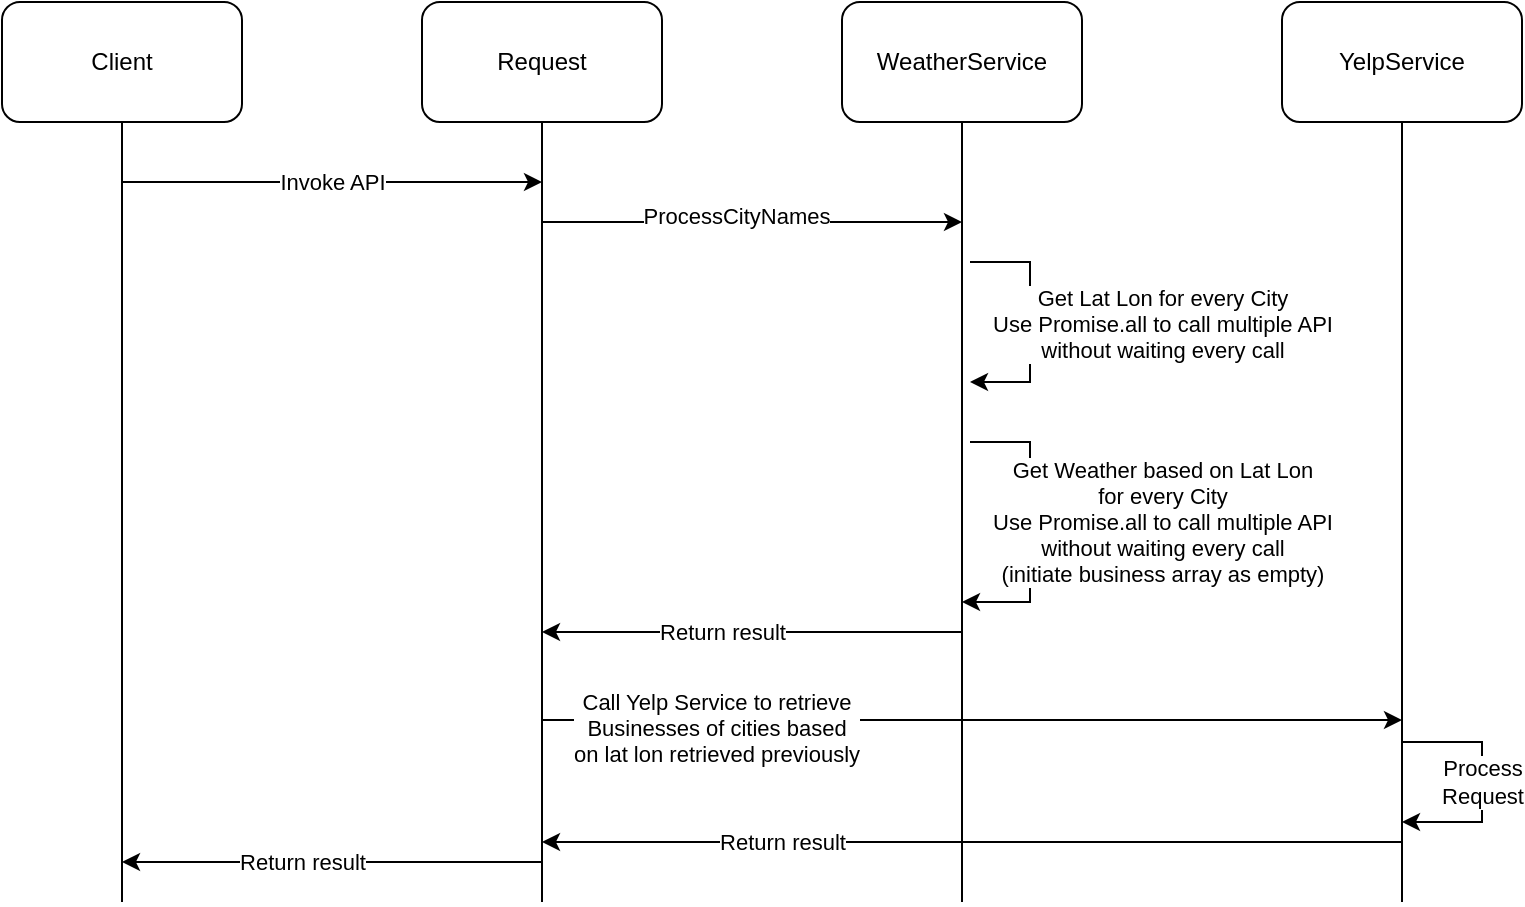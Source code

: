 <mxfile version="18.1.3" type="device"><diagram id="3G0u66jB4S7Av0fQYluS" name="Page-1"><mxGraphModel dx="1931" dy="866" grid="1" gridSize="10" guides="1" tooltips="1" connect="1" arrows="1" fold="1" page="1" pageScale="1" pageWidth="827" pageHeight="1169" math="0" shadow="0"><root><mxCell id="0"/><mxCell id="1" parent="0"/><mxCell id="Z-XLnUbVmPhykJ6Lwwel-4" style="edgeStyle=orthogonalEdgeStyle;rounded=0;orthogonalLoop=1;jettySize=auto;html=1;endArrow=none;endFill=0;" edge="1" parent="1" source="Z-XLnUbVmPhykJ6Lwwel-1"><mxGeometry relative="1" as="geometry"><mxPoint x="170" y="760" as="targetPoint"/></mxGeometry></mxCell><mxCell id="Z-XLnUbVmPhykJ6Lwwel-1" value="Request" style="rounded=1;whiteSpace=wrap;html=1;" vertex="1" parent="1"><mxGeometry x="110" y="310" width="120" height="60" as="geometry"/></mxCell><mxCell id="Z-XLnUbVmPhykJ6Lwwel-5" style="edgeStyle=orthogonalEdgeStyle;rounded=0;orthogonalLoop=1;jettySize=auto;html=1;endArrow=none;endFill=0;" edge="1" parent="1" source="Z-XLnUbVmPhykJ6Lwwel-2"><mxGeometry relative="1" as="geometry"><mxPoint x="380" y="760" as="targetPoint"/></mxGeometry></mxCell><mxCell id="Z-XLnUbVmPhykJ6Lwwel-2" value="WeatherService" style="rounded=1;whiteSpace=wrap;html=1;" vertex="1" parent="1"><mxGeometry x="320" y="310" width="120" height="60" as="geometry"/></mxCell><mxCell id="Z-XLnUbVmPhykJ6Lwwel-6" style="edgeStyle=orthogonalEdgeStyle;rounded=0;orthogonalLoop=1;jettySize=auto;html=1;endArrow=none;endFill=0;" edge="1" parent="1" source="Z-XLnUbVmPhykJ6Lwwel-3"><mxGeometry relative="1" as="geometry"><mxPoint x="600" y="760" as="targetPoint"/></mxGeometry></mxCell><mxCell id="Z-XLnUbVmPhykJ6Lwwel-3" value="YelpService" style="rounded=1;whiteSpace=wrap;html=1;" vertex="1" parent="1"><mxGeometry x="540" y="310" width="120" height="60" as="geometry"/></mxCell><mxCell id="Z-XLnUbVmPhykJ6Lwwel-7" value="" style="endArrow=classic;html=1;rounded=0;" edge="1" parent="1"><mxGeometry width="50" height="50" relative="1" as="geometry"><mxPoint x="170" y="420" as="sourcePoint"/><mxPoint x="380" y="420" as="targetPoint"/></mxGeometry></mxCell><mxCell id="Z-XLnUbVmPhykJ6Lwwel-8" value="ProcessCityNames" style="edgeLabel;html=1;align=center;verticalAlign=middle;resizable=0;points=[];" vertex="1" connectable="0" parent="Z-XLnUbVmPhykJ6Lwwel-7"><mxGeometry x="-0.076" y="3" relative="1" as="geometry"><mxPoint as="offset"/></mxGeometry></mxCell><mxCell id="Z-XLnUbVmPhykJ6Lwwel-9" value="" style="endArrow=classic;html=1;rounded=0;" edge="1" parent="1"><mxGeometry width="50" height="50" relative="1" as="geometry"><mxPoint x="384" y="440" as="sourcePoint"/><mxPoint x="384" y="500" as="targetPoint"/><Array as="points"><mxPoint x="414" y="440"/><mxPoint x="414" y="500"/></Array></mxGeometry></mxCell><mxCell id="Z-XLnUbVmPhykJ6Lwwel-10" value="Get Lat Lon for every City&lt;br&gt;Use Promise.all to call multiple API&lt;br&gt;without waiting every call" style="edgeLabel;html=1;align=center;verticalAlign=middle;resizable=0;points=[];" vertex="1" connectable="0" parent="Z-XLnUbVmPhykJ6Lwwel-9"><mxGeometry x="-0.076" y="3" relative="1" as="geometry"><mxPoint x="63" y="5" as="offset"/></mxGeometry></mxCell><mxCell id="Z-XLnUbVmPhykJ6Lwwel-11" value="" style="endArrow=classic;html=1;rounded=0;" edge="1" parent="1"><mxGeometry width="50" height="50" relative="1" as="geometry"><mxPoint x="384" y="530" as="sourcePoint"/><mxPoint x="380" y="610" as="targetPoint"/><Array as="points"><mxPoint x="414" y="530"/><mxPoint x="414" y="610"/></Array></mxGeometry></mxCell><mxCell id="Z-XLnUbVmPhykJ6Lwwel-12" value="Get Weather based on Lat Lon &lt;br&gt;for every City&lt;br&gt;Use Promise.all to call multiple API&lt;br&gt;without waiting every call&lt;br&gt;(initiate business array as empty)" style="edgeLabel;html=1;align=center;verticalAlign=middle;resizable=0;points=[];" vertex="1" connectable="0" parent="Z-XLnUbVmPhykJ6Lwwel-11"><mxGeometry x="-0.076" y="3" relative="1" as="geometry"><mxPoint x="63" y="3" as="offset"/></mxGeometry></mxCell><mxCell id="Z-XLnUbVmPhykJ6Lwwel-13" value="" style="endArrow=classic;html=1;rounded=0;" edge="1" parent="1"><mxGeometry width="50" height="50" relative="1" as="geometry"><mxPoint x="380" y="625" as="sourcePoint"/><mxPoint x="170" y="625" as="targetPoint"/></mxGeometry></mxCell><mxCell id="Z-XLnUbVmPhykJ6Lwwel-14" value="Return result" style="edgeLabel;html=1;align=center;verticalAlign=middle;resizable=0;points=[];" vertex="1" connectable="0" parent="Z-XLnUbVmPhykJ6Lwwel-13"><mxGeometry x="0.495" y="4" relative="1" as="geometry"><mxPoint x="37" y="-4" as="offset"/></mxGeometry></mxCell><mxCell id="Z-XLnUbVmPhykJ6Lwwel-15" value="" style="endArrow=classic;html=1;rounded=0;" edge="1" parent="1"><mxGeometry width="50" height="50" relative="1" as="geometry"><mxPoint x="170" y="669" as="sourcePoint"/><mxPoint x="600" y="669" as="targetPoint"/></mxGeometry></mxCell><mxCell id="Z-XLnUbVmPhykJ6Lwwel-16" value="Call Yelp Service to retrieve&lt;br&gt;Businesses of cities based&lt;br&gt;on lat lon retrieved previously" style="edgeLabel;html=1;align=center;verticalAlign=middle;resizable=0;points=[];" vertex="1" connectable="0" parent="Z-XLnUbVmPhykJ6Lwwel-15"><mxGeometry x="-0.595" y="-3" relative="1" as="geometry"><mxPoint y="1" as="offset"/></mxGeometry></mxCell><mxCell id="Z-XLnUbVmPhykJ6Lwwel-17" value="Process&lt;br&gt;Request" style="endArrow=classic;html=1;rounded=0;" edge="1" parent="1"><mxGeometry width="50" height="50" relative="1" as="geometry"><mxPoint x="600" y="680" as="sourcePoint"/><mxPoint x="600" y="720" as="targetPoint"/><Array as="points"><mxPoint x="640" y="680"/><mxPoint x="640" y="720"/></Array></mxGeometry></mxCell><mxCell id="Z-XLnUbVmPhykJ6Lwwel-18" value="" style="endArrow=classic;html=1;rounded=0;" edge="1" parent="1"><mxGeometry width="50" height="50" relative="1" as="geometry"><mxPoint x="600" y="730" as="sourcePoint"/><mxPoint x="170" y="730" as="targetPoint"/></mxGeometry></mxCell><mxCell id="Z-XLnUbVmPhykJ6Lwwel-19" value="Return result" style="edgeLabel;html=1;align=center;verticalAlign=middle;resizable=0;points=[];" vertex="1" connectable="0" parent="Z-XLnUbVmPhykJ6Lwwel-18"><mxGeometry x="0.495" y="4" relative="1" as="geometry"><mxPoint x="11" y="-4" as="offset"/></mxGeometry></mxCell><mxCell id="Z-XLnUbVmPhykJ6Lwwel-21" style="edgeStyle=orthogonalEdgeStyle;rounded=0;orthogonalLoop=1;jettySize=auto;html=1;endArrow=none;endFill=0;" edge="1" parent="1" source="Z-XLnUbVmPhykJ6Lwwel-20"><mxGeometry relative="1" as="geometry"><mxPoint x="-40" y="760" as="targetPoint"/></mxGeometry></mxCell><mxCell id="Z-XLnUbVmPhykJ6Lwwel-20" value="Client" style="rounded=1;whiteSpace=wrap;html=1;" vertex="1" parent="1"><mxGeometry x="-100" y="310" width="120" height="60" as="geometry"/></mxCell><mxCell id="Z-XLnUbVmPhykJ6Lwwel-22" value="Invoke API" style="endArrow=classic;html=1;rounded=0;" edge="1" parent="1"><mxGeometry width="50" height="50" relative="1" as="geometry"><mxPoint x="-40" y="400" as="sourcePoint"/><mxPoint x="170" y="400" as="targetPoint"/></mxGeometry></mxCell><mxCell id="Z-XLnUbVmPhykJ6Lwwel-23" value="" style="endArrow=classic;html=1;rounded=0;" edge="1" parent="1"><mxGeometry width="50" height="50" relative="1" as="geometry"><mxPoint x="170" y="740" as="sourcePoint"/><mxPoint x="-40" y="740" as="targetPoint"/></mxGeometry></mxCell><mxCell id="Z-XLnUbVmPhykJ6Lwwel-24" value="Return result" style="edgeLabel;html=1;align=center;verticalAlign=middle;resizable=0;points=[];" vertex="1" connectable="0" parent="Z-XLnUbVmPhykJ6Lwwel-23"><mxGeometry x="0.495" y="4" relative="1" as="geometry"><mxPoint x="37" y="-4" as="offset"/></mxGeometry></mxCell></root></mxGraphModel></diagram></mxfile>